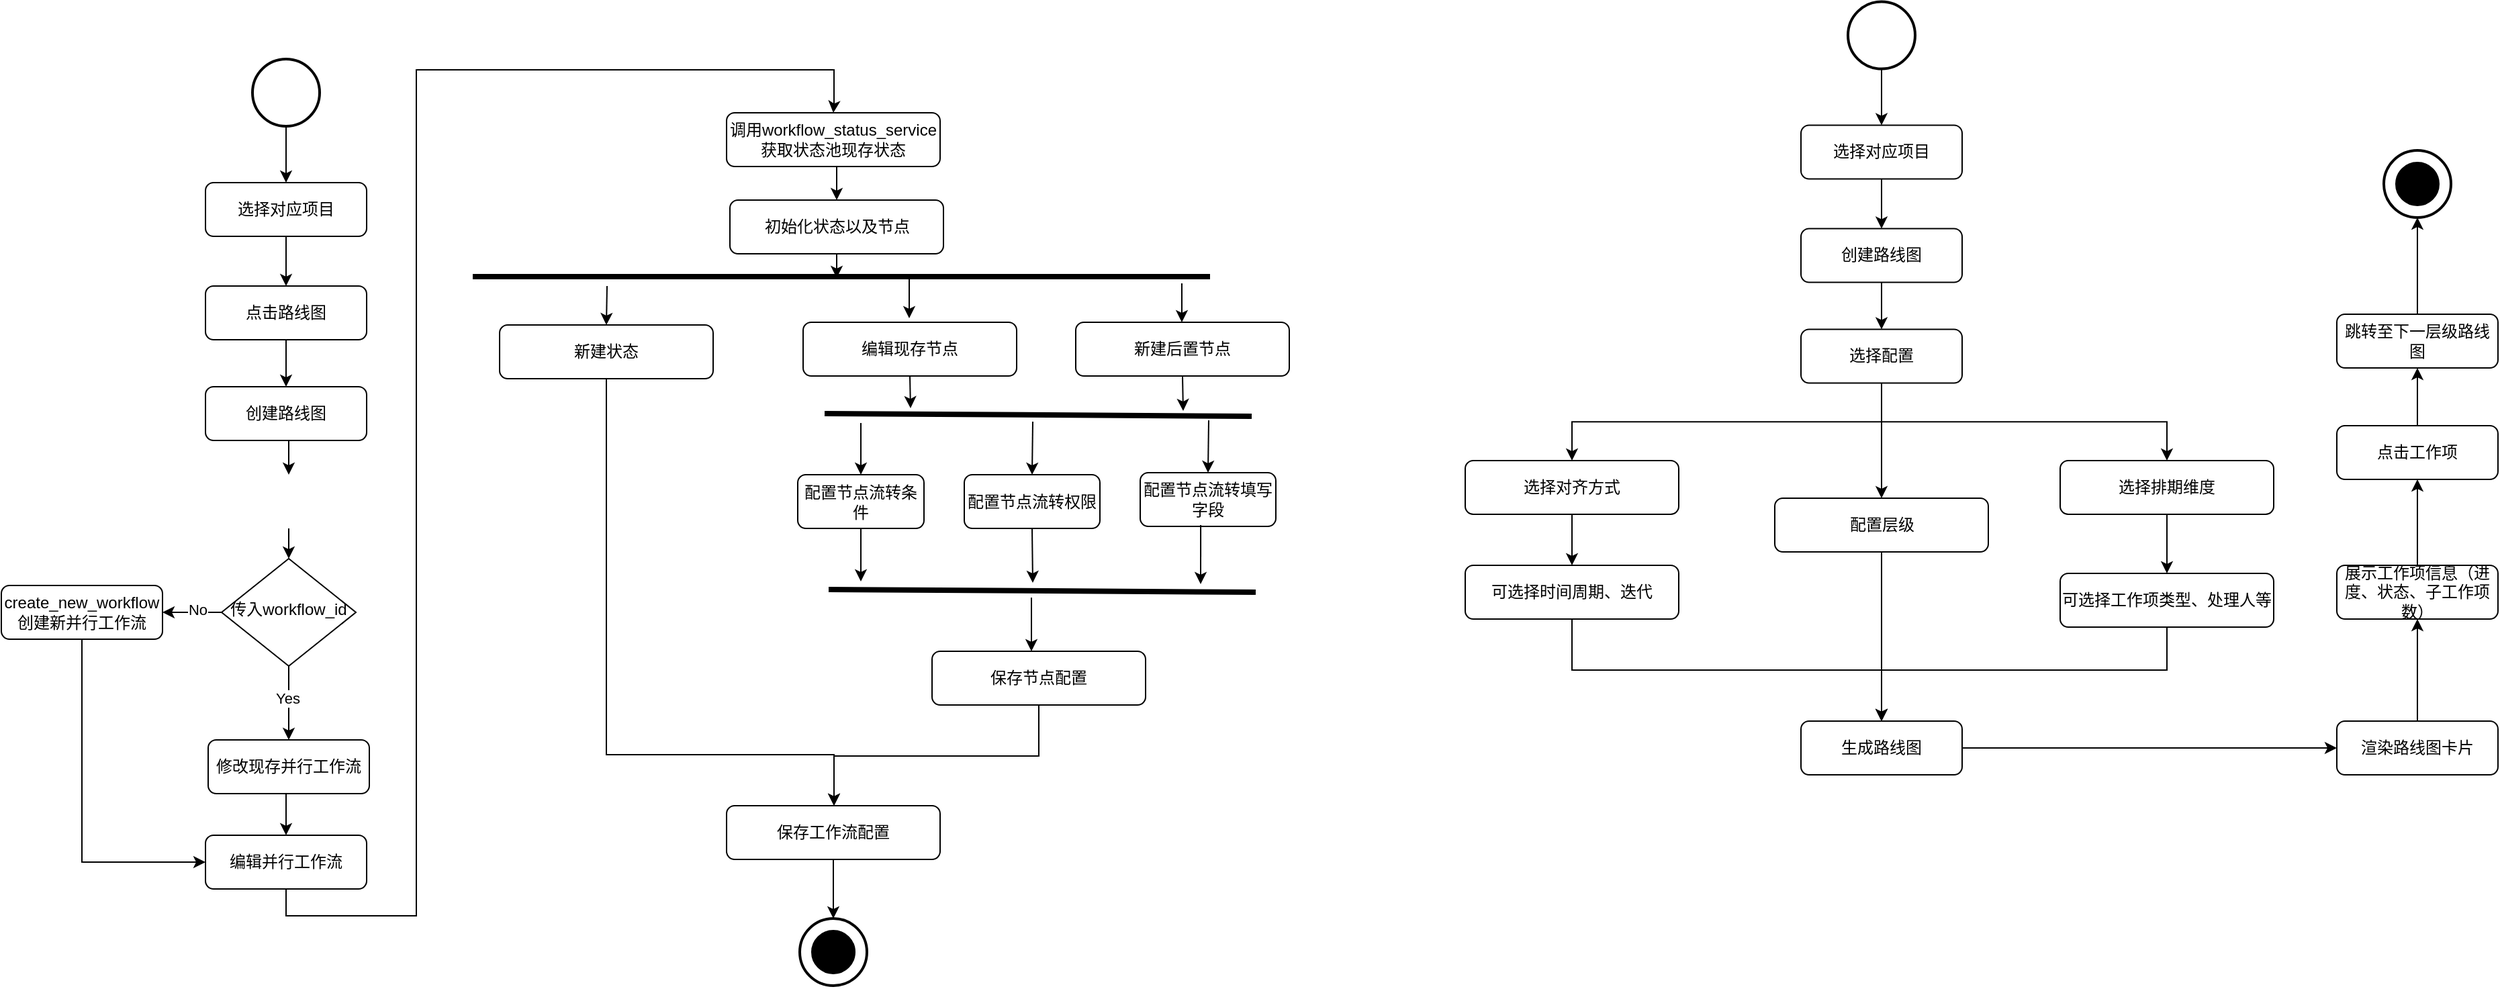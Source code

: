 <mxfile version="26.1.1">
  <diagram name="第 1 页" id="vRagFAijQyZhj9dlDpXE">
    <mxGraphModel dx="729" dy="1114" grid="0" gridSize="10" guides="1" tooltips="1" connect="1" arrows="1" fold="1" page="0" pageScale="1" pageWidth="827" pageHeight="1169" math="0" shadow="0">
      <root>
        <mxCell id="0" />
        <mxCell id="1" parent="0" />
        <mxCell id="eTuDxrzCidafxKBiJFuT-1" value="" style="strokeWidth=2;html=1;shape=mxgraph.flowchart.start_2;whiteSpace=wrap;aspect=fixed;" vertex="1" parent="1">
          <mxGeometry x="1191.5" y="634" width="50" height="50" as="geometry" />
        </mxCell>
        <mxCell id="eTuDxrzCidafxKBiJFuT-2" style="edgeStyle=orthogonalEdgeStyle;rounded=0;orthogonalLoop=1;jettySize=auto;html=1;exitX=0.5;exitY=1;exitDx=0;exitDy=0;exitPerimeter=0;entryX=0.5;entryY=0;entryDx=0;entryDy=0;" edge="1" parent="1" source="eTuDxrzCidafxKBiJFuT-3" target="eTuDxrzCidafxKBiJFuT-5">
          <mxGeometry relative="1" as="geometry" />
        </mxCell>
        <mxCell id="eTuDxrzCidafxKBiJFuT-3" value="" style="strokeWidth=2;html=1;shape=mxgraph.flowchart.start_2;whiteSpace=wrap;aspect=fixed;" vertex="1" parent="1">
          <mxGeometry x="784" y="-6" width="50" height="50" as="geometry" />
        </mxCell>
        <mxCell id="eTuDxrzCidafxKBiJFuT-4" style="edgeStyle=orthogonalEdgeStyle;rounded=0;orthogonalLoop=1;jettySize=auto;html=1;exitX=0.5;exitY=1;exitDx=0;exitDy=0;entryX=0.5;entryY=0;entryDx=0;entryDy=0;" edge="1" parent="1" source="eTuDxrzCidafxKBiJFuT-5" target="eTuDxrzCidafxKBiJFuT-7">
          <mxGeometry relative="1" as="geometry" />
        </mxCell>
        <mxCell id="eTuDxrzCidafxKBiJFuT-5" value="选择对应项目" style="rounded=1;whiteSpace=wrap;html=1;fontSize=12;glass=0;strokeWidth=1;shadow=0;" vertex="1" parent="1">
          <mxGeometry x="749" y="86" width="120" height="40" as="geometry" />
        </mxCell>
        <mxCell id="eTuDxrzCidafxKBiJFuT-6" style="edgeStyle=orthogonalEdgeStyle;rounded=0;orthogonalLoop=1;jettySize=auto;html=1;exitX=0.5;exitY=1;exitDx=0;exitDy=0;entryX=0.5;entryY=0;entryDx=0;entryDy=0;" edge="1" parent="1" source="eTuDxrzCidafxKBiJFuT-7" target="eTuDxrzCidafxKBiJFuT-9">
          <mxGeometry relative="1" as="geometry" />
        </mxCell>
        <mxCell id="eTuDxrzCidafxKBiJFuT-7" value="点击路线图" style="rounded=1;whiteSpace=wrap;html=1;fontSize=12;glass=0;strokeWidth=1;shadow=0;" vertex="1" parent="1">
          <mxGeometry x="749" y="163" width="120" height="40" as="geometry" />
        </mxCell>
        <mxCell id="eTuDxrzCidafxKBiJFuT-8" style="edgeStyle=orthogonalEdgeStyle;rounded=0;orthogonalLoop=1;jettySize=auto;html=1;exitX=0.5;exitY=1;exitDx=0;exitDy=0;entryX=0.5;entryY=0;entryDx=0;entryDy=0;" edge="1" parent="1" source="eTuDxrzCidafxKBiJFuT-9">
          <mxGeometry relative="1" as="geometry">
            <mxPoint x="811" y="303.5" as="targetPoint" />
          </mxGeometry>
        </mxCell>
        <mxCell id="eTuDxrzCidafxKBiJFuT-9" value="创建路线图" style="rounded=1;whiteSpace=wrap;html=1;fontSize=12;glass=0;strokeWidth=1;shadow=0;" vertex="1" parent="1">
          <mxGeometry x="749" y="238" width="120" height="40" as="geometry" />
        </mxCell>
        <mxCell id="eTuDxrzCidafxKBiJFuT-10" style="edgeStyle=orthogonalEdgeStyle;rounded=0;orthogonalLoop=1;jettySize=auto;html=1;exitX=0.5;exitY=1;exitDx=0;exitDy=0;entryX=0.5;entryY=0;entryDx=0;entryDy=0;" edge="1" parent="1" source="eTuDxrzCidafxKBiJFuT-11" target="eTuDxrzCidafxKBiJFuT-28">
          <mxGeometry relative="1" as="geometry">
            <mxPoint x="1217" y="76" as="targetPoint" />
            <Array as="points">
              <mxPoint x="809" y="632" />
              <mxPoint x="906" y="632" />
              <mxPoint x="906" y="2" />
              <mxPoint x="1217" y="2" />
              <mxPoint x="1217" y="28" />
            </Array>
          </mxGeometry>
        </mxCell>
        <mxCell id="eTuDxrzCidafxKBiJFuT-11" value="编辑并行工作流" style="rounded=1;whiteSpace=wrap;html=1;fontSize=12;glass=0;strokeWidth=1;shadow=0;" vertex="1" parent="1">
          <mxGeometry x="749" y="572" width="120" height="40" as="geometry" />
        </mxCell>
        <mxCell id="eTuDxrzCidafxKBiJFuT-12" style="edgeStyle=orthogonalEdgeStyle;rounded=0;orthogonalLoop=1;jettySize=auto;html=1;exitX=0.5;exitY=1;exitDx=0;exitDy=0;entryX=0;entryY=0.5;entryDx=0;entryDy=0;" edge="1" parent="1" source="eTuDxrzCidafxKBiJFuT-13" target="eTuDxrzCidafxKBiJFuT-11">
          <mxGeometry relative="1" as="geometry" />
        </mxCell>
        <mxCell id="eTuDxrzCidafxKBiJFuT-13" value="create_new_workflow&lt;div&gt;创建新并行工作流&lt;/div&gt;" style="rounded=1;whiteSpace=wrap;html=1;fontSize=12;glass=0;strokeWidth=1;shadow=0;" vertex="1" parent="1">
          <mxGeometry x="597" y="386" width="120" height="40" as="geometry" />
        </mxCell>
        <mxCell id="eTuDxrzCidafxKBiJFuT-14" style="edgeStyle=orthogonalEdgeStyle;rounded=0;orthogonalLoop=1;jettySize=auto;html=1;exitX=0.5;exitY=1;exitDx=0;exitDy=0;entryX=0.5;entryY=0;entryDx=0;entryDy=0;" edge="1" parent="1" source="eTuDxrzCidafxKBiJFuT-15" target="eTuDxrzCidafxKBiJFuT-11">
          <mxGeometry relative="1" as="geometry" />
        </mxCell>
        <mxCell id="eTuDxrzCidafxKBiJFuT-15" value="修改现存并行工作流" style="rounded=1;whiteSpace=wrap;html=1;fontSize=12;glass=0;strokeWidth=1;shadow=0;" vertex="1" parent="1">
          <mxGeometry x="751" y="501" width="120" height="40" as="geometry" />
        </mxCell>
        <mxCell id="eTuDxrzCidafxKBiJFuT-16" style="edgeStyle=orthogonalEdgeStyle;rounded=0;orthogonalLoop=1;jettySize=auto;html=1;exitX=0.5;exitY=1;exitDx=0;exitDy=0;entryX=0.5;entryY=0;entryDx=0;entryDy=0;" edge="1" parent="1" target="eTuDxrzCidafxKBiJFuT-22">
          <mxGeometry relative="1" as="geometry">
            <mxPoint x="811" y="343.5" as="sourcePoint" />
          </mxGeometry>
        </mxCell>
        <mxCell id="eTuDxrzCidafxKBiJFuT-18" style="edgeStyle=orthogonalEdgeStyle;rounded=0;orthogonalLoop=1;jettySize=auto;html=1;exitX=0.5;exitY=1;exitDx=0;exitDy=0;entryX=0.5;entryY=0;entryDx=0;entryDy=0;" edge="1" parent="1" source="eTuDxrzCidafxKBiJFuT-22" target="eTuDxrzCidafxKBiJFuT-15">
          <mxGeometry relative="1" as="geometry" />
        </mxCell>
        <mxCell id="eTuDxrzCidafxKBiJFuT-19" value="Yes" style="edgeLabel;html=1;align=center;verticalAlign=middle;resizable=0;points=[];" vertex="1" connectable="0" parent="eTuDxrzCidafxKBiJFuT-18">
          <mxGeometry x="-0.127" y="-1" relative="1" as="geometry">
            <mxPoint as="offset" />
          </mxGeometry>
        </mxCell>
        <mxCell id="eTuDxrzCidafxKBiJFuT-20" style="edgeStyle=orthogonalEdgeStyle;rounded=0;orthogonalLoop=1;jettySize=auto;html=1;exitX=0;exitY=0.5;exitDx=0;exitDy=0;entryX=1;entryY=0.5;entryDx=0;entryDy=0;" edge="1" parent="1" source="eTuDxrzCidafxKBiJFuT-22" target="eTuDxrzCidafxKBiJFuT-13">
          <mxGeometry relative="1" as="geometry" />
        </mxCell>
        <mxCell id="eTuDxrzCidafxKBiJFuT-21" value="No" style="edgeLabel;html=1;align=center;verticalAlign=middle;resizable=0;points=[];" vertex="1" connectable="0" parent="eTuDxrzCidafxKBiJFuT-20">
          <mxGeometry x="-0.16" y="-2" relative="1" as="geometry">
            <mxPoint as="offset" />
          </mxGeometry>
        </mxCell>
        <mxCell id="eTuDxrzCidafxKBiJFuT-22" value="传入workflow_id" style="rhombus;whiteSpace=wrap;html=1;shadow=0;fontFamily=Helvetica;fontSize=12;align=center;strokeWidth=1;spacing=6;spacingTop=-4;" vertex="1" parent="1">
          <mxGeometry x="761" y="366" width="100" height="80" as="geometry" />
        </mxCell>
        <mxCell id="eTuDxrzCidafxKBiJFuT-23" value="" style="endArrow=none;html=1;rounded=0;strokeWidth=4;" edge="1" parent="1">
          <mxGeometry width="50" height="50" relative="1" as="geometry">
            <mxPoint x="948" y="156" as="sourcePoint" />
            <mxPoint x="1497" y="156" as="targetPoint" />
          </mxGeometry>
        </mxCell>
        <mxCell id="eTuDxrzCidafxKBiJFuT-24" value="" style="endArrow=classic;html=1;rounded=0;entryX=0.5;entryY=0;entryDx=0;entryDy=0;exitX=0.5;exitY=1;exitDx=0;exitDy=0;entryPerimeter=0;" edge="1" parent="1" source="eTuDxrzCidafxKBiJFuT-44" target="eTuDxrzCidafxKBiJFuT-1">
          <mxGeometry width="50" height="50" relative="1" as="geometry">
            <mxPoint x="1218.7" y="604" as="sourcePoint" />
            <mxPoint x="1218.7" y="634" as="targetPoint" />
          </mxGeometry>
        </mxCell>
        <mxCell id="eTuDxrzCidafxKBiJFuT-25" style="edgeStyle=orthogonalEdgeStyle;rounded=0;orthogonalLoop=1;jettySize=auto;html=1;exitX=0.5;exitY=1;exitDx=0;exitDy=0;" edge="1" parent="1" source="eTuDxrzCidafxKBiJFuT-26">
          <mxGeometry relative="1" as="geometry">
            <mxPoint x="1219" y="157" as="targetPoint" />
          </mxGeometry>
        </mxCell>
        <mxCell id="eTuDxrzCidafxKBiJFuT-26" value="初始化状态以及节点" style="rounded=1;whiteSpace=wrap;html=1;fontSize=12;glass=0;strokeWidth=1;shadow=0;" vertex="1" parent="1">
          <mxGeometry x="1139.5" y="99" width="159" height="40" as="geometry" />
        </mxCell>
        <mxCell id="eTuDxrzCidafxKBiJFuT-27" style="edgeStyle=orthogonalEdgeStyle;rounded=0;orthogonalLoop=1;jettySize=auto;html=1;exitX=0.5;exitY=1;exitDx=0;exitDy=0;entryX=0.5;entryY=0;entryDx=0;entryDy=0;" edge="1" parent="1" source="eTuDxrzCidafxKBiJFuT-28" target="eTuDxrzCidafxKBiJFuT-26">
          <mxGeometry relative="1" as="geometry" />
        </mxCell>
        <mxCell id="eTuDxrzCidafxKBiJFuT-28" value="调用workflow_status_service获取状态池现存状态" style="rounded=1;whiteSpace=wrap;html=1;fontSize=12;glass=0;strokeWidth=1;shadow=0;" vertex="1" parent="1">
          <mxGeometry x="1137" y="34" width="159" height="40" as="geometry" />
        </mxCell>
        <mxCell id="eTuDxrzCidafxKBiJFuT-29" value="新建后置节点" style="rounded=1;whiteSpace=wrap;html=1;fontSize=12;glass=0;strokeWidth=1;shadow=0;" vertex="1" parent="1">
          <mxGeometry x="1397" y="190" width="159" height="40" as="geometry" />
        </mxCell>
        <mxCell id="eTuDxrzCidafxKBiJFuT-30" value="编辑现存节点" style="rounded=1;whiteSpace=wrap;html=1;fontSize=12;glass=0;strokeWidth=1;shadow=0;" vertex="1" parent="1">
          <mxGeometry x="1194" y="190" width="159" height="40" as="geometry" />
        </mxCell>
        <mxCell id="eTuDxrzCidafxKBiJFuT-31" value="配置节点流转条件" style="rounded=1;whiteSpace=wrap;html=1;fontSize=12;glass=0;strokeWidth=1;shadow=0;" vertex="1" parent="1">
          <mxGeometry x="1190" y="303.5" width="94" height="40" as="geometry" />
        </mxCell>
        <mxCell id="eTuDxrzCidafxKBiJFuT-32" value="配置节点流转权限" style="rounded=1;whiteSpace=wrap;html=1;fontSize=12;glass=0;strokeWidth=1;shadow=0;" vertex="1" parent="1">
          <mxGeometry x="1314" y="303.5" width="101" height="40" as="geometry" />
        </mxCell>
        <mxCell id="eTuDxrzCidafxKBiJFuT-33" value="配置节点流转填写字段" style="rounded=1;whiteSpace=wrap;html=1;fontSize=12;glass=0;strokeWidth=1;shadow=0;" vertex="1" parent="1">
          <mxGeometry x="1445" y="302" width="101" height="40" as="geometry" />
        </mxCell>
        <mxCell id="eTuDxrzCidafxKBiJFuT-34" value="" style="endArrow=none;html=1;rounded=0;strokeWidth=4;" edge="1" parent="1">
          <mxGeometry width="50" height="50" relative="1" as="geometry">
            <mxPoint x="1210" y="258" as="sourcePoint" />
            <mxPoint x="1528" y="260" as="targetPoint" />
          </mxGeometry>
        </mxCell>
        <mxCell id="eTuDxrzCidafxKBiJFuT-35" value="" style="endArrow=classic;html=1;rounded=0;exitX=0.5;exitY=1;exitDx=0;exitDy=0;" edge="1" parent="1" source="eTuDxrzCidafxKBiJFuT-30">
          <mxGeometry width="50" height="50" relative="1" as="geometry">
            <mxPoint x="1277" y="221" as="sourcePoint" />
            <mxPoint x="1274" y="254" as="targetPoint" />
          </mxGeometry>
        </mxCell>
        <mxCell id="eTuDxrzCidafxKBiJFuT-36" value="" style="endArrow=classic;html=1;rounded=0;exitX=0.5;exitY=1;exitDx=0;exitDy=0;" edge="1" parent="1" source="eTuDxrzCidafxKBiJFuT-29">
          <mxGeometry width="50" height="50" relative="1" as="geometry">
            <mxPoint x="1479" y="215" as="sourcePoint" />
            <mxPoint x="1477" y="256" as="targetPoint" />
          </mxGeometry>
        </mxCell>
        <mxCell id="eTuDxrzCidafxKBiJFuT-37" value="" style="endArrow=classic;html=1;rounded=0;entryX=0.5;entryY=0;entryDx=0;entryDy=0;" edge="1" parent="1" target="eTuDxrzCidafxKBiJFuT-31">
          <mxGeometry width="50" height="50" relative="1" as="geometry">
            <mxPoint x="1237" y="265" as="sourcePoint" />
            <mxPoint x="1246" y="306" as="targetPoint" />
          </mxGeometry>
        </mxCell>
        <mxCell id="eTuDxrzCidafxKBiJFuT-38" value="" style="endArrow=classic;html=1;rounded=0;entryX=0.5;entryY=0;entryDx=0;entryDy=0;" edge="1" parent="1" target="eTuDxrzCidafxKBiJFuT-32">
          <mxGeometry width="50" height="50" relative="1" as="geometry">
            <mxPoint x="1365" y="264" as="sourcePoint" />
            <mxPoint x="1247" y="314" as="targetPoint" />
          </mxGeometry>
        </mxCell>
        <mxCell id="eTuDxrzCidafxKBiJFuT-39" value="" style="endArrow=classic;html=1;rounded=0;entryX=0.5;entryY=0;entryDx=0;entryDy=0;" edge="1" parent="1" target="eTuDxrzCidafxKBiJFuT-33">
          <mxGeometry width="50" height="50" relative="1" as="geometry">
            <mxPoint x="1496" y="263" as="sourcePoint" />
            <mxPoint x="1375" y="314" as="targetPoint" />
          </mxGeometry>
        </mxCell>
        <mxCell id="eTuDxrzCidafxKBiJFuT-40" value="" style="endArrow=none;html=1;rounded=0;strokeWidth=4;" edge="1" parent="1">
          <mxGeometry width="50" height="50" relative="1" as="geometry">
            <mxPoint x="1213" y="389" as="sourcePoint" />
            <mxPoint x="1531" y="391" as="targetPoint" />
          </mxGeometry>
        </mxCell>
        <mxCell id="eTuDxrzCidafxKBiJFuT-41" value="" style="endArrow=classic;html=1;rounded=0;exitX=0.5;exitY=1;exitDx=0;exitDy=0;" edge="1" parent="1" source="eTuDxrzCidafxKBiJFuT-31">
          <mxGeometry width="50" height="50" relative="1" as="geometry">
            <mxPoint x="1247" y="275" as="sourcePoint" />
            <mxPoint x="1237" y="383" as="targetPoint" />
          </mxGeometry>
        </mxCell>
        <mxCell id="eTuDxrzCidafxKBiJFuT-42" value="" style="endArrow=classic;html=1;rounded=0;exitX=0.5;exitY=1;exitDx=0;exitDy=0;" edge="1" parent="1" source="eTuDxrzCidafxKBiJFuT-32">
          <mxGeometry width="50" height="50" relative="1" as="geometry">
            <mxPoint x="1247" y="354" as="sourcePoint" />
            <mxPoint x="1365" y="384" as="targetPoint" />
          </mxGeometry>
        </mxCell>
        <mxCell id="eTuDxrzCidafxKBiJFuT-43" value="" style="endArrow=classic;html=1;rounded=0;exitX=0.446;exitY=0.975;exitDx=0;exitDy=0;exitPerimeter=0;" edge="1" parent="1" source="eTuDxrzCidafxKBiJFuT-33">
          <mxGeometry width="50" height="50" relative="1" as="geometry">
            <mxPoint x="1375" y="354" as="sourcePoint" />
            <mxPoint x="1490" y="385" as="targetPoint" />
          </mxGeometry>
        </mxCell>
        <mxCell id="eTuDxrzCidafxKBiJFuT-44" value="保存工作流配置" style="rounded=1;whiteSpace=wrap;html=1;fontSize=12;glass=0;strokeWidth=1;shadow=0;" vertex="1" parent="1">
          <mxGeometry x="1137" y="550" width="159" height="40" as="geometry" />
        </mxCell>
        <mxCell id="eTuDxrzCidafxKBiJFuT-45" style="edgeStyle=orthogonalEdgeStyle;rounded=0;orthogonalLoop=1;jettySize=auto;html=1;exitX=0.5;exitY=1;exitDx=0;exitDy=0;" edge="1" parent="1" source="eTuDxrzCidafxKBiJFuT-46" target="eTuDxrzCidafxKBiJFuT-44">
          <mxGeometry relative="1" as="geometry">
            <Array as="points">
              <mxPoint x="1048" y="512" />
              <mxPoint x="1217" y="512" />
            </Array>
          </mxGeometry>
        </mxCell>
        <mxCell id="eTuDxrzCidafxKBiJFuT-46" value="新建状态" style="rounded=1;whiteSpace=wrap;html=1;fontSize=12;glass=0;strokeWidth=1;shadow=0;" vertex="1" parent="1">
          <mxGeometry x="968" y="192" width="159" height="40" as="geometry" />
        </mxCell>
        <mxCell id="eTuDxrzCidafxKBiJFuT-47" value="" style="endArrow=classic;html=1;rounded=0;entryX=0.5;entryY=0;entryDx=0;entryDy=0;" edge="1" parent="1" target="eTuDxrzCidafxKBiJFuT-46">
          <mxGeometry width="50" height="50" relative="1" as="geometry">
            <mxPoint x="1048" y="163" as="sourcePoint" />
            <mxPoint x="1040" y="190" as="targetPoint" />
          </mxGeometry>
        </mxCell>
        <mxCell id="eTuDxrzCidafxKBiJFuT-48" value="" style="endArrow=classic;html=1;rounded=0;entryX=0.5;entryY=0;entryDx=0;entryDy=0;" edge="1" parent="1">
          <mxGeometry width="50" height="50" relative="1" as="geometry">
            <mxPoint x="1273" y="158" as="sourcePoint" />
            <mxPoint x="1273" y="187" as="targetPoint" />
          </mxGeometry>
        </mxCell>
        <mxCell id="eTuDxrzCidafxKBiJFuT-49" value="" style="endArrow=classic;html=1;rounded=0;entryX=0.5;entryY=0;entryDx=0;entryDy=0;" edge="1" parent="1">
          <mxGeometry width="50" height="50" relative="1" as="geometry">
            <mxPoint x="1476" y="161" as="sourcePoint" />
            <mxPoint x="1476" y="190" as="targetPoint" />
          </mxGeometry>
        </mxCell>
        <mxCell id="eTuDxrzCidafxKBiJFuT-50" style="edgeStyle=orthogonalEdgeStyle;rounded=0;orthogonalLoop=1;jettySize=auto;html=1;exitX=0.5;exitY=1;exitDx=0;exitDy=0;" edge="1" parent="1" source="eTuDxrzCidafxKBiJFuT-51" target="eTuDxrzCidafxKBiJFuT-44">
          <mxGeometry relative="1" as="geometry">
            <Array as="points">
              <mxPoint x="1370" y="513" />
              <mxPoint x="1217" y="513" />
            </Array>
          </mxGeometry>
        </mxCell>
        <mxCell id="eTuDxrzCidafxKBiJFuT-51" value="保存节点配置" style="rounded=1;whiteSpace=wrap;html=1;fontSize=12;glass=0;strokeWidth=1;shadow=0;" vertex="1" parent="1">
          <mxGeometry x="1290" y="435" width="159" height="40" as="geometry" />
        </mxCell>
        <mxCell id="eTuDxrzCidafxKBiJFuT-52" value="" style="endArrow=classic;html=1;rounded=0;entryX=0.5;entryY=0;entryDx=0;entryDy=0;" edge="1" parent="1">
          <mxGeometry width="50" height="50" relative="1" as="geometry">
            <mxPoint x="1364" y="395" as="sourcePoint" />
            <mxPoint x="1364" y="435" as="targetPoint" />
          </mxGeometry>
        </mxCell>
        <mxCell id="eTuDxrzCidafxKBiJFuT-53" value="" style="strokeWidth=2;html=1;shape=mxgraph.flowchart.start_2;whiteSpace=wrap;aspect=fixed;fillColor=#000000;" vertex="1" parent="1">
          <mxGeometry x="1201" y="643.5" width="31" height="31" as="geometry" />
        </mxCell>
        <mxCell id="eTuDxrzCidafxKBiJFuT-54" style="edgeStyle=orthogonalEdgeStyle;rounded=0;orthogonalLoop=1;jettySize=auto;html=1;exitX=0.5;exitY=1;exitDx=0;exitDy=0;exitPerimeter=0;entryX=0.5;entryY=0;entryDx=0;entryDy=0;" edge="1" parent="1" source="eTuDxrzCidafxKBiJFuT-55" target="eTuDxrzCidafxKBiJFuT-57">
          <mxGeometry relative="1" as="geometry" />
        </mxCell>
        <mxCell id="eTuDxrzCidafxKBiJFuT-55" value="" style="strokeWidth=2;html=1;shape=mxgraph.flowchart.start_2;whiteSpace=wrap;aspect=fixed;" vertex="1" parent="1">
          <mxGeometry x="1972" y="-48.75" width="50" height="50" as="geometry" />
        </mxCell>
        <mxCell id="eTuDxrzCidafxKBiJFuT-56" style="edgeStyle=orthogonalEdgeStyle;rounded=0;orthogonalLoop=1;jettySize=auto;html=1;exitX=0.5;exitY=1;exitDx=0;exitDy=0;entryX=0.5;entryY=0;entryDx=0;entryDy=0;" edge="1" parent="1" source="eTuDxrzCidafxKBiJFuT-57" target="eTuDxrzCidafxKBiJFuT-59">
          <mxGeometry relative="1" as="geometry" />
        </mxCell>
        <mxCell id="eTuDxrzCidafxKBiJFuT-57" value="选择对应项目" style="rounded=1;whiteSpace=wrap;html=1;fontSize=12;glass=0;strokeWidth=1;shadow=0;" vertex="1" parent="1">
          <mxGeometry x="1937" y="43.25" width="120" height="40" as="geometry" />
        </mxCell>
        <mxCell id="eTuDxrzCidafxKBiJFuT-58" style="edgeStyle=orthogonalEdgeStyle;rounded=0;orthogonalLoop=1;jettySize=auto;html=1;exitX=0.5;exitY=1;exitDx=0;exitDy=0;entryX=0.5;entryY=0;entryDx=0;entryDy=0;" edge="1" parent="1" source="eTuDxrzCidafxKBiJFuT-59" target="eTuDxrzCidafxKBiJFuT-61">
          <mxGeometry relative="1" as="geometry" />
        </mxCell>
        <mxCell id="eTuDxrzCidafxKBiJFuT-59" value="创建路线图" style="rounded=1;whiteSpace=wrap;html=1;fontSize=12;glass=0;strokeWidth=1;shadow=0;" vertex="1" parent="1">
          <mxGeometry x="1937" y="120.25" width="120" height="40" as="geometry" />
        </mxCell>
        <mxCell id="eTuDxrzCidafxKBiJFuT-60" style="edgeStyle=orthogonalEdgeStyle;rounded=0;orthogonalLoop=1;jettySize=auto;html=1;exitX=0.5;exitY=1;exitDx=0;exitDy=0;entryX=0.5;entryY=0;entryDx=0;entryDy=0;" edge="1" parent="1" source="eTuDxrzCidafxKBiJFuT-61" target="eTuDxrzCidafxKBiJFuT-63">
          <mxGeometry relative="1" as="geometry">
            <mxPoint x="1999" y="260.75" as="targetPoint" />
          </mxGeometry>
        </mxCell>
        <mxCell id="eTuDxrzCidafxKBiJFuT-83" style="edgeStyle=orthogonalEdgeStyle;rounded=0;orthogonalLoop=1;jettySize=auto;html=1;exitX=0.5;exitY=1;exitDx=0;exitDy=0;entryX=0.5;entryY=0;entryDx=0;entryDy=0;" edge="1" parent="1" source="eTuDxrzCidafxKBiJFuT-61" target="eTuDxrzCidafxKBiJFuT-81">
          <mxGeometry relative="1" as="geometry" />
        </mxCell>
        <mxCell id="eTuDxrzCidafxKBiJFuT-61" value="选择配置" style="rounded=1;whiteSpace=wrap;html=1;fontSize=12;glass=0;strokeWidth=1;shadow=0;" vertex="1" parent="1">
          <mxGeometry x="1937" y="195.25" width="120" height="40" as="geometry" />
        </mxCell>
        <mxCell id="eTuDxrzCidafxKBiJFuT-71" style="edgeStyle=orthogonalEdgeStyle;rounded=0;orthogonalLoop=1;jettySize=auto;html=1;exitX=0.5;exitY=1;exitDx=0;exitDy=0;entryX=0.5;entryY=0;entryDx=0;entryDy=0;" edge="1" parent="1" source="eTuDxrzCidafxKBiJFuT-63" target="eTuDxrzCidafxKBiJFuT-68">
          <mxGeometry relative="1" as="geometry" />
        </mxCell>
        <mxCell id="eTuDxrzCidafxKBiJFuT-63" value="选择对齐方式" style="rounded=1;whiteSpace=wrap;html=1;fontSize=12;glass=0;strokeWidth=1;shadow=0;" vertex="1" parent="1">
          <mxGeometry x="1687" y="293" width="159" height="40" as="geometry" />
        </mxCell>
        <mxCell id="eTuDxrzCidafxKBiJFuT-70" style="edgeStyle=orthogonalEdgeStyle;rounded=0;orthogonalLoop=1;jettySize=auto;html=1;exitX=0.5;exitY=1;exitDx=0;exitDy=0;entryX=0.5;entryY=0;entryDx=0;entryDy=0;" edge="1" parent="1" source="eTuDxrzCidafxKBiJFuT-64" target="eTuDxrzCidafxKBiJFuT-69">
          <mxGeometry relative="1" as="geometry" />
        </mxCell>
        <mxCell id="eTuDxrzCidafxKBiJFuT-64" value="选择排期维度" style="rounded=1;whiteSpace=wrap;html=1;fontSize=12;glass=0;strokeWidth=1;shadow=0;" vertex="1" parent="1">
          <mxGeometry x="2130" y="293" width="159" height="40" as="geometry" />
        </mxCell>
        <mxCell id="eTuDxrzCidafxKBiJFuT-67" style="edgeStyle=orthogonalEdgeStyle;rounded=0;orthogonalLoop=1;jettySize=auto;html=1;exitX=0.5;exitY=1;exitDx=0;exitDy=0;entryX=0.5;entryY=0;entryDx=0;entryDy=0;" edge="1" parent="1" source="eTuDxrzCidafxKBiJFuT-61" target="eTuDxrzCidafxKBiJFuT-64">
          <mxGeometry relative="1" as="geometry">
            <mxPoint x="1862" y="303" as="targetPoint" />
            <mxPoint x="2007" y="245" as="sourcePoint" />
          </mxGeometry>
        </mxCell>
        <mxCell id="eTuDxrzCidafxKBiJFuT-73" style="edgeStyle=orthogonalEdgeStyle;rounded=0;orthogonalLoop=1;jettySize=auto;html=1;exitX=0.5;exitY=1;exitDx=0;exitDy=0;" edge="1" parent="1" source="eTuDxrzCidafxKBiJFuT-68" target="eTuDxrzCidafxKBiJFuT-72">
          <mxGeometry relative="1" as="geometry" />
        </mxCell>
        <mxCell id="eTuDxrzCidafxKBiJFuT-68" value="可选择时间周期、迭代" style="rounded=1;whiteSpace=wrap;html=1;fontSize=12;glass=0;strokeWidth=1;shadow=0;" vertex="1" parent="1">
          <mxGeometry x="1687" y="371" width="159" height="40" as="geometry" />
        </mxCell>
        <mxCell id="eTuDxrzCidafxKBiJFuT-85" style="edgeStyle=orthogonalEdgeStyle;rounded=0;orthogonalLoop=1;jettySize=auto;html=1;exitX=0.5;exitY=1;exitDx=0;exitDy=0;entryX=0.5;entryY=0;entryDx=0;entryDy=0;" edge="1" parent="1" source="eTuDxrzCidafxKBiJFuT-69" target="eTuDxrzCidafxKBiJFuT-72">
          <mxGeometry relative="1" as="geometry">
            <Array as="points">
              <mxPoint x="2210" y="449" />
              <mxPoint x="1997" y="449" />
            </Array>
          </mxGeometry>
        </mxCell>
        <mxCell id="eTuDxrzCidafxKBiJFuT-69" value="可选择工作项类型、处理人等" style="rounded=1;whiteSpace=wrap;html=1;fontSize=12;glass=0;strokeWidth=1;shadow=0;" vertex="1" parent="1">
          <mxGeometry x="2130" y="377" width="159" height="40" as="geometry" />
        </mxCell>
        <mxCell id="eTuDxrzCidafxKBiJFuT-80" style="edgeStyle=orthogonalEdgeStyle;rounded=0;orthogonalLoop=1;jettySize=auto;html=1;exitX=1;exitY=0.5;exitDx=0;exitDy=0;entryX=0;entryY=0.5;entryDx=0;entryDy=0;" edge="1" parent="1" source="eTuDxrzCidafxKBiJFuT-72" target="eTuDxrzCidafxKBiJFuT-75">
          <mxGeometry relative="1" as="geometry" />
        </mxCell>
        <mxCell id="eTuDxrzCidafxKBiJFuT-72" value="生成路线图" style="rounded=1;whiteSpace=wrap;html=1;fontSize=12;glass=0;strokeWidth=1;shadow=0;" vertex="1" parent="1">
          <mxGeometry x="1937" y="487" width="120" height="40" as="geometry" />
        </mxCell>
        <mxCell id="eTuDxrzCidafxKBiJFuT-79" value="" style="edgeStyle=orthogonalEdgeStyle;rounded=0;orthogonalLoop=1;jettySize=auto;html=1;" edge="1" parent="1" source="eTuDxrzCidafxKBiJFuT-75" target="eTuDxrzCidafxKBiJFuT-76">
          <mxGeometry relative="1" as="geometry" />
        </mxCell>
        <mxCell id="eTuDxrzCidafxKBiJFuT-75" value="渲染路线图卡片" style="rounded=1;whiteSpace=wrap;html=1;fontSize=12;glass=0;strokeWidth=1;shadow=0;" vertex="1" parent="1">
          <mxGeometry x="2336" y="487" width="120" height="40" as="geometry" />
        </mxCell>
        <mxCell id="eTuDxrzCidafxKBiJFuT-78" style="edgeStyle=orthogonalEdgeStyle;rounded=0;orthogonalLoop=1;jettySize=auto;html=1;exitX=0.5;exitY=0;exitDx=0;exitDy=0;entryX=0.5;entryY=1;entryDx=0;entryDy=0;" edge="1" parent="1" source="eTuDxrzCidafxKBiJFuT-76" target="eTuDxrzCidafxKBiJFuT-77">
          <mxGeometry relative="1" as="geometry" />
        </mxCell>
        <mxCell id="eTuDxrzCidafxKBiJFuT-76" value="展示工作项信息（进度、状态、子工作项数）" style="rounded=1;whiteSpace=wrap;html=1;fontSize=12;glass=0;strokeWidth=1;shadow=0;" vertex="1" parent="1">
          <mxGeometry x="2336" y="371" width="120" height="40" as="geometry" />
        </mxCell>
        <mxCell id="eTuDxrzCidafxKBiJFuT-87" style="edgeStyle=orthogonalEdgeStyle;rounded=0;orthogonalLoop=1;jettySize=auto;html=1;exitX=0.5;exitY=0;exitDx=0;exitDy=0;entryX=0.5;entryY=1;entryDx=0;entryDy=0;" edge="1" parent="1" source="eTuDxrzCidafxKBiJFuT-77" target="eTuDxrzCidafxKBiJFuT-86">
          <mxGeometry relative="1" as="geometry" />
        </mxCell>
        <mxCell id="eTuDxrzCidafxKBiJFuT-77" value="点击工作项" style="rounded=1;whiteSpace=wrap;html=1;fontSize=12;glass=0;strokeWidth=1;shadow=0;" vertex="1" parent="1">
          <mxGeometry x="2336" y="267" width="120" height="40" as="geometry" />
        </mxCell>
        <mxCell id="eTuDxrzCidafxKBiJFuT-84" style="edgeStyle=orthogonalEdgeStyle;rounded=0;orthogonalLoop=1;jettySize=auto;html=1;exitX=0.5;exitY=1;exitDx=0;exitDy=0;entryX=0.5;entryY=0;entryDx=0;entryDy=0;" edge="1" parent="1" source="eTuDxrzCidafxKBiJFuT-81" target="eTuDxrzCidafxKBiJFuT-72">
          <mxGeometry relative="1" as="geometry" />
        </mxCell>
        <mxCell id="eTuDxrzCidafxKBiJFuT-81" value="配置层级" style="rounded=1;whiteSpace=wrap;html=1;fontSize=12;glass=0;strokeWidth=1;shadow=0;" vertex="1" parent="1">
          <mxGeometry x="1917.5" y="321" width="159" height="40" as="geometry" />
        </mxCell>
        <mxCell id="eTuDxrzCidafxKBiJFuT-86" value="跳转至下一层级路线图" style="rounded=1;whiteSpace=wrap;html=1;fontSize=12;glass=0;strokeWidth=1;shadow=0;" vertex="1" parent="1">
          <mxGeometry x="2336" y="184" width="120" height="40" as="geometry" />
        </mxCell>
        <mxCell id="eTuDxrzCidafxKBiJFuT-88" value="" style="strokeWidth=2;html=1;shape=mxgraph.flowchart.start_2;whiteSpace=wrap;aspect=fixed;" vertex="1" parent="1">
          <mxGeometry x="2371" y="62" width="50" height="50" as="geometry" />
        </mxCell>
        <mxCell id="eTuDxrzCidafxKBiJFuT-89" value="" style="strokeWidth=2;html=1;shape=mxgraph.flowchart.start_2;whiteSpace=wrap;aspect=fixed;fillColor=#000000;" vertex="1" parent="1">
          <mxGeometry x="2380.5" y="71.5" width="31" height="31" as="geometry" />
        </mxCell>
        <mxCell id="eTuDxrzCidafxKBiJFuT-90" style="edgeStyle=orthogonalEdgeStyle;rounded=0;orthogonalLoop=1;jettySize=auto;html=1;exitX=0.5;exitY=0;exitDx=0;exitDy=0;entryX=0.5;entryY=1;entryDx=0;entryDy=0;entryPerimeter=0;" edge="1" parent="1" source="eTuDxrzCidafxKBiJFuT-86" target="eTuDxrzCidafxKBiJFuT-88">
          <mxGeometry relative="1" as="geometry" />
        </mxCell>
      </root>
    </mxGraphModel>
  </diagram>
</mxfile>
